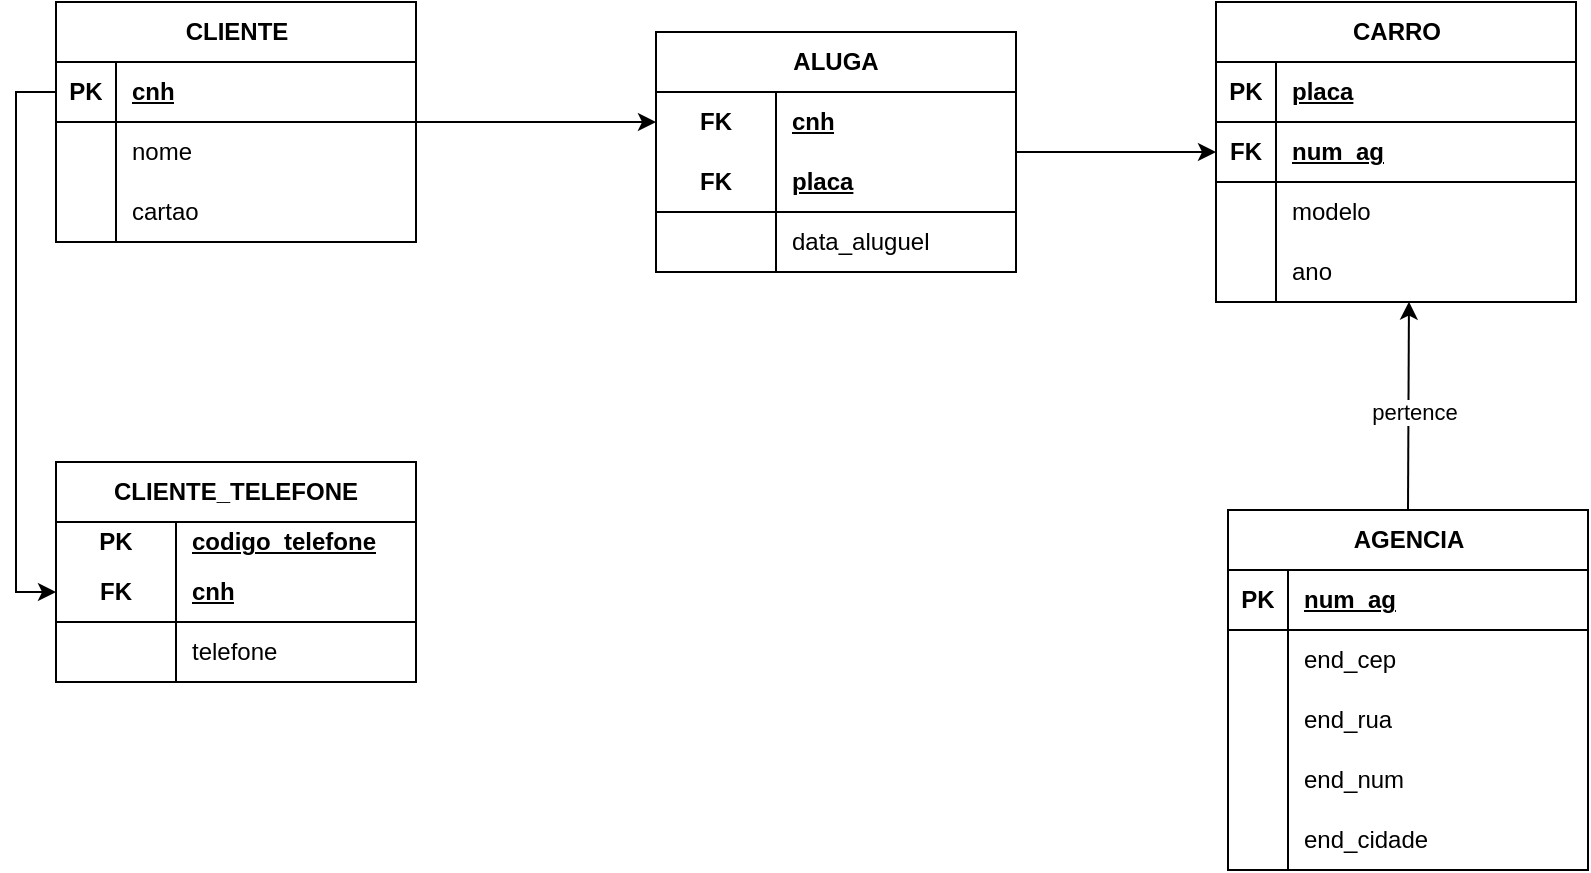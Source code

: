 <mxfile version="22.1.0" type="device">
  <diagram name="Página-1" id="OK178Jg6n4OdQqvo_Pn0">
    <mxGraphModel dx="1015" dy="468" grid="1" gridSize="10" guides="1" tooltips="1" connect="1" arrows="1" fold="1" page="1" pageScale="1" pageWidth="1169" pageHeight="827" math="0" shadow="0">
      <root>
        <mxCell id="0" />
        <mxCell id="1" parent="0" />
        <mxCell id="faM_OJlv5vEh-0IXySGV-147" style="edgeStyle=orthogonalEdgeStyle;rounded=0;orthogonalLoop=1;jettySize=auto;html=1;entryX=0;entryY=0.5;entryDx=0;entryDy=0;" edge="1" parent="1" source="faM_OJlv5vEh-0IXySGV-1" target="faM_OJlv5vEh-0IXySGV-93">
          <mxGeometry relative="1" as="geometry" />
        </mxCell>
        <mxCell id="faM_OJlv5vEh-0IXySGV-1" value="CLIENTE" style="shape=table;startSize=30;container=1;collapsible=1;childLayout=tableLayout;fixedRows=1;rowLines=0;fontStyle=1;align=center;resizeLast=1;html=1;" vertex="1" parent="1">
          <mxGeometry x="204" y="196" width="180" height="120" as="geometry" />
        </mxCell>
        <mxCell id="faM_OJlv5vEh-0IXySGV-105" value="" style="shape=tableRow;horizontal=0;startSize=0;swimlaneHead=0;swimlaneBody=0;fillColor=none;collapsible=0;dropTarget=0;points=[[0,0.5],[1,0.5]];portConstraint=eastwest;top=0;left=0;right=0;bottom=1;" vertex="1" parent="faM_OJlv5vEh-0IXySGV-1">
          <mxGeometry y="30" width="180" height="30" as="geometry" />
        </mxCell>
        <mxCell id="faM_OJlv5vEh-0IXySGV-106" value="PK" style="shape=partialRectangle;connectable=0;fillColor=none;top=0;left=0;bottom=0;right=0;fontStyle=1;overflow=hidden;whiteSpace=wrap;html=1;" vertex="1" parent="faM_OJlv5vEh-0IXySGV-105">
          <mxGeometry width="30" height="30" as="geometry">
            <mxRectangle width="30" height="30" as="alternateBounds" />
          </mxGeometry>
        </mxCell>
        <mxCell id="faM_OJlv5vEh-0IXySGV-107" value="cnh" style="shape=partialRectangle;connectable=0;fillColor=none;top=0;left=0;bottom=0;right=0;align=left;spacingLeft=6;fontStyle=5;overflow=hidden;whiteSpace=wrap;html=1;" vertex="1" parent="faM_OJlv5vEh-0IXySGV-105">
          <mxGeometry x="30" width="150" height="30" as="geometry">
            <mxRectangle width="150" height="30" as="alternateBounds" />
          </mxGeometry>
        </mxCell>
        <mxCell id="faM_OJlv5vEh-0IXySGV-5" value="" style="shape=tableRow;horizontal=0;startSize=0;swimlaneHead=0;swimlaneBody=0;fillColor=none;collapsible=0;dropTarget=0;points=[[0,0.5],[1,0.5]];portConstraint=eastwest;top=0;left=0;right=0;bottom=0;" vertex="1" parent="faM_OJlv5vEh-0IXySGV-1">
          <mxGeometry y="60" width="180" height="30" as="geometry" />
        </mxCell>
        <mxCell id="faM_OJlv5vEh-0IXySGV-6" value="" style="shape=partialRectangle;connectable=0;fillColor=none;top=0;left=0;bottom=0;right=0;editable=1;overflow=hidden;whiteSpace=wrap;html=1;" vertex="1" parent="faM_OJlv5vEh-0IXySGV-5">
          <mxGeometry width="30" height="30" as="geometry">
            <mxRectangle width="30" height="30" as="alternateBounds" />
          </mxGeometry>
        </mxCell>
        <mxCell id="faM_OJlv5vEh-0IXySGV-7" value="nome" style="shape=partialRectangle;connectable=0;fillColor=none;top=0;left=0;bottom=0;right=0;align=left;spacingLeft=6;overflow=hidden;whiteSpace=wrap;html=1;" vertex="1" parent="faM_OJlv5vEh-0IXySGV-5">
          <mxGeometry x="30" width="150" height="30" as="geometry">
            <mxRectangle width="150" height="30" as="alternateBounds" />
          </mxGeometry>
        </mxCell>
        <mxCell id="faM_OJlv5vEh-0IXySGV-8" value="" style="shape=tableRow;horizontal=0;startSize=0;swimlaneHead=0;swimlaneBody=0;fillColor=none;collapsible=0;dropTarget=0;points=[[0,0.5],[1,0.5]];portConstraint=eastwest;top=0;left=0;right=0;bottom=0;" vertex="1" parent="faM_OJlv5vEh-0IXySGV-1">
          <mxGeometry y="90" width="180" height="30" as="geometry" />
        </mxCell>
        <mxCell id="faM_OJlv5vEh-0IXySGV-9" value="" style="shape=partialRectangle;connectable=0;fillColor=none;top=0;left=0;bottom=0;right=0;editable=1;overflow=hidden;whiteSpace=wrap;html=1;" vertex="1" parent="faM_OJlv5vEh-0IXySGV-8">
          <mxGeometry width="30" height="30" as="geometry">
            <mxRectangle width="30" height="30" as="alternateBounds" />
          </mxGeometry>
        </mxCell>
        <mxCell id="faM_OJlv5vEh-0IXySGV-10" value="cartao" style="shape=partialRectangle;connectable=0;fillColor=none;top=0;left=0;bottom=0;right=0;align=left;spacingLeft=6;overflow=hidden;whiteSpace=wrap;html=1;" vertex="1" parent="faM_OJlv5vEh-0IXySGV-8">
          <mxGeometry x="30" width="150" height="30" as="geometry">
            <mxRectangle width="150" height="30" as="alternateBounds" />
          </mxGeometry>
        </mxCell>
        <mxCell id="faM_OJlv5vEh-0IXySGV-115" style="rounded=0;orthogonalLoop=1;jettySize=auto;html=1;entryX=0.536;entryY=0.995;entryDx=0;entryDy=0;entryPerimeter=0;exitX=0.5;exitY=0;exitDx=0;exitDy=0;" edge="1" parent="1" source="faM_OJlv5vEh-0IXySGV-14" target="faM_OJlv5vEh-0IXySGV-34">
          <mxGeometry relative="1" as="geometry">
            <mxPoint x="875.458" y="455.95" as="sourcePoint" />
            <mxPoint x="877.24" y="346.0" as="targetPoint" />
          </mxGeometry>
        </mxCell>
        <mxCell id="faM_OJlv5vEh-0IXySGV-146" value="pertence" style="edgeLabel;html=1;align=center;verticalAlign=middle;resizable=0;points=[];" vertex="1" connectable="0" parent="faM_OJlv5vEh-0IXySGV-115">
          <mxGeometry x="-0.051" y="-3" relative="1" as="geometry">
            <mxPoint as="offset" />
          </mxGeometry>
        </mxCell>
        <mxCell id="faM_OJlv5vEh-0IXySGV-14" value="AGENCIA" style="shape=table;startSize=30;container=1;collapsible=1;childLayout=tableLayout;fixedRows=1;rowLines=0;fontStyle=1;align=center;resizeLast=1;html=1;" vertex="1" parent="1">
          <mxGeometry x="790" y="450" width="180" height="180" as="geometry" />
        </mxCell>
        <mxCell id="faM_OJlv5vEh-0IXySGV-15" value="" style="shape=tableRow;horizontal=0;startSize=0;swimlaneHead=0;swimlaneBody=0;fillColor=none;collapsible=0;dropTarget=0;points=[[0,0.5],[1,0.5]];portConstraint=eastwest;top=0;left=0;right=0;bottom=1;" vertex="1" parent="faM_OJlv5vEh-0IXySGV-14">
          <mxGeometry y="30" width="180" height="30" as="geometry" />
        </mxCell>
        <mxCell id="faM_OJlv5vEh-0IXySGV-16" value="PK" style="shape=partialRectangle;connectable=0;fillColor=none;top=0;left=0;bottom=0;right=0;fontStyle=1;overflow=hidden;whiteSpace=wrap;html=1;" vertex="1" parent="faM_OJlv5vEh-0IXySGV-15">
          <mxGeometry width="30" height="30" as="geometry">
            <mxRectangle width="30" height="30" as="alternateBounds" />
          </mxGeometry>
        </mxCell>
        <mxCell id="faM_OJlv5vEh-0IXySGV-17" value="num_ag" style="shape=partialRectangle;connectable=0;fillColor=none;top=0;left=0;bottom=0;right=0;align=left;spacingLeft=6;fontStyle=5;overflow=hidden;whiteSpace=wrap;html=1;" vertex="1" parent="faM_OJlv5vEh-0IXySGV-15">
          <mxGeometry x="30" width="150" height="30" as="geometry">
            <mxRectangle width="150" height="30" as="alternateBounds" />
          </mxGeometry>
        </mxCell>
        <mxCell id="faM_OJlv5vEh-0IXySGV-18" value="" style="shape=tableRow;horizontal=0;startSize=0;swimlaneHead=0;swimlaneBody=0;fillColor=none;collapsible=0;dropTarget=0;points=[[0,0.5],[1,0.5]];portConstraint=eastwest;top=0;left=0;right=0;bottom=0;" vertex="1" parent="faM_OJlv5vEh-0IXySGV-14">
          <mxGeometry y="60" width="180" height="30" as="geometry" />
        </mxCell>
        <mxCell id="faM_OJlv5vEh-0IXySGV-19" value="" style="shape=partialRectangle;connectable=0;fillColor=none;top=0;left=0;bottom=0;right=0;editable=1;overflow=hidden;whiteSpace=wrap;html=1;" vertex="1" parent="faM_OJlv5vEh-0IXySGV-18">
          <mxGeometry width="30" height="30" as="geometry">
            <mxRectangle width="30" height="30" as="alternateBounds" />
          </mxGeometry>
        </mxCell>
        <mxCell id="faM_OJlv5vEh-0IXySGV-20" value="end_cep&lt;span style=&quot;white-space: pre;&quot;&gt;&#x9;&lt;/span&gt;" style="shape=partialRectangle;connectable=0;fillColor=none;top=0;left=0;bottom=0;right=0;align=left;spacingLeft=6;overflow=hidden;whiteSpace=wrap;html=1;" vertex="1" parent="faM_OJlv5vEh-0IXySGV-18">
          <mxGeometry x="30" width="150" height="30" as="geometry">
            <mxRectangle width="150" height="30" as="alternateBounds" />
          </mxGeometry>
        </mxCell>
        <mxCell id="faM_OJlv5vEh-0IXySGV-21" value="" style="shape=tableRow;horizontal=0;startSize=0;swimlaneHead=0;swimlaneBody=0;fillColor=none;collapsible=0;dropTarget=0;points=[[0,0.5],[1,0.5]];portConstraint=eastwest;top=0;left=0;right=0;bottom=0;" vertex="1" parent="faM_OJlv5vEh-0IXySGV-14">
          <mxGeometry y="90" width="180" height="30" as="geometry" />
        </mxCell>
        <mxCell id="faM_OJlv5vEh-0IXySGV-22" value="" style="shape=partialRectangle;connectable=0;fillColor=none;top=0;left=0;bottom=0;right=0;editable=1;overflow=hidden;whiteSpace=wrap;html=1;" vertex="1" parent="faM_OJlv5vEh-0IXySGV-21">
          <mxGeometry width="30" height="30" as="geometry">
            <mxRectangle width="30" height="30" as="alternateBounds" />
          </mxGeometry>
        </mxCell>
        <mxCell id="faM_OJlv5vEh-0IXySGV-23" value="end_rua" style="shape=partialRectangle;connectable=0;fillColor=none;top=0;left=0;bottom=0;right=0;align=left;spacingLeft=6;overflow=hidden;whiteSpace=wrap;html=1;" vertex="1" parent="faM_OJlv5vEh-0IXySGV-21">
          <mxGeometry x="30" width="150" height="30" as="geometry">
            <mxRectangle width="150" height="30" as="alternateBounds" />
          </mxGeometry>
        </mxCell>
        <mxCell id="faM_OJlv5vEh-0IXySGV-24" value="" style="shape=tableRow;horizontal=0;startSize=0;swimlaneHead=0;swimlaneBody=0;fillColor=none;collapsible=0;dropTarget=0;points=[[0,0.5],[1,0.5]];portConstraint=eastwest;top=0;left=0;right=0;bottom=0;" vertex="1" parent="faM_OJlv5vEh-0IXySGV-14">
          <mxGeometry y="120" width="180" height="30" as="geometry" />
        </mxCell>
        <mxCell id="faM_OJlv5vEh-0IXySGV-25" value="" style="shape=partialRectangle;connectable=0;fillColor=none;top=0;left=0;bottom=0;right=0;editable=1;overflow=hidden;whiteSpace=wrap;html=1;" vertex="1" parent="faM_OJlv5vEh-0IXySGV-24">
          <mxGeometry width="30" height="30" as="geometry">
            <mxRectangle width="30" height="30" as="alternateBounds" />
          </mxGeometry>
        </mxCell>
        <mxCell id="faM_OJlv5vEh-0IXySGV-26" value="end_num" style="shape=partialRectangle;connectable=0;fillColor=none;top=0;left=0;bottom=0;right=0;align=left;spacingLeft=6;overflow=hidden;whiteSpace=wrap;html=1;" vertex="1" parent="faM_OJlv5vEh-0IXySGV-24">
          <mxGeometry x="30" width="150" height="30" as="geometry">
            <mxRectangle width="150" height="30" as="alternateBounds" />
          </mxGeometry>
        </mxCell>
        <mxCell id="faM_OJlv5vEh-0IXySGV-53" style="shape=tableRow;horizontal=0;startSize=0;swimlaneHead=0;swimlaneBody=0;fillColor=none;collapsible=0;dropTarget=0;points=[[0,0.5],[1,0.5]];portConstraint=eastwest;top=0;left=0;right=0;bottom=0;" vertex="1" parent="faM_OJlv5vEh-0IXySGV-14">
          <mxGeometry y="150" width="180" height="30" as="geometry" />
        </mxCell>
        <mxCell id="faM_OJlv5vEh-0IXySGV-54" style="shape=partialRectangle;connectable=0;fillColor=none;top=0;left=0;bottom=0;right=0;editable=1;overflow=hidden;whiteSpace=wrap;html=1;" vertex="1" parent="faM_OJlv5vEh-0IXySGV-53">
          <mxGeometry width="30" height="30" as="geometry">
            <mxRectangle width="30" height="30" as="alternateBounds" />
          </mxGeometry>
        </mxCell>
        <mxCell id="faM_OJlv5vEh-0IXySGV-55" value="end_cidade" style="shape=partialRectangle;connectable=0;fillColor=none;top=0;left=0;bottom=0;right=0;align=left;spacingLeft=6;overflow=hidden;whiteSpace=wrap;html=1;" vertex="1" parent="faM_OJlv5vEh-0IXySGV-53">
          <mxGeometry x="30" width="150" height="30" as="geometry">
            <mxRectangle width="150" height="30" as="alternateBounds" />
          </mxGeometry>
        </mxCell>
        <mxCell id="faM_OJlv5vEh-0IXySGV-27" value="CARRO" style="shape=table;startSize=30;container=1;collapsible=1;childLayout=tableLayout;fixedRows=1;rowLines=0;fontStyle=1;align=center;resizeLast=1;html=1;" vertex="1" parent="1">
          <mxGeometry x="784" y="196" width="180" height="150" as="geometry" />
        </mxCell>
        <mxCell id="faM_OJlv5vEh-0IXySGV-28" value="" style="shape=tableRow;horizontal=0;startSize=0;swimlaneHead=0;swimlaneBody=0;fillColor=none;collapsible=0;dropTarget=0;points=[[0,0.5],[1,0.5]];portConstraint=eastwest;top=0;left=0;right=0;bottom=1;" vertex="1" parent="faM_OJlv5vEh-0IXySGV-27">
          <mxGeometry y="30" width="180" height="30" as="geometry" />
        </mxCell>
        <mxCell id="faM_OJlv5vEh-0IXySGV-29" value="PK" style="shape=partialRectangle;connectable=0;fillColor=none;top=0;left=0;bottom=0;right=0;fontStyle=1;overflow=hidden;whiteSpace=wrap;html=1;" vertex="1" parent="faM_OJlv5vEh-0IXySGV-28">
          <mxGeometry width="30" height="30" as="geometry">
            <mxRectangle width="30" height="30" as="alternateBounds" />
          </mxGeometry>
        </mxCell>
        <mxCell id="faM_OJlv5vEh-0IXySGV-30" value="placa" style="shape=partialRectangle;connectable=0;fillColor=none;top=0;left=0;bottom=0;right=0;align=left;spacingLeft=6;fontStyle=5;overflow=hidden;whiteSpace=wrap;html=1;" vertex="1" parent="faM_OJlv5vEh-0IXySGV-28">
          <mxGeometry x="30" width="150" height="30" as="geometry">
            <mxRectangle width="150" height="30" as="alternateBounds" />
          </mxGeometry>
        </mxCell>
        <mxCell id="faM_OJlv5vEh-0IXySGV-111" style="shape=tableRow;horizontal=0;startSize=0;swimlaneHead=0;swimlaneBody=0;fillColor=none;collapsible=0;dropTarget=0;points=[[0,0.5],[1,0.5]];portConstraint=eastwest;top=0;left=0;right=0;bottom=1;" vertex="1" parent="faM_OJlv5vEh-0IXySGV-27">
          <mxGeometry y="60" width="180" height="30" as="geometry" />
        </mxCell>
        <mxCell id="faM_OJlv5vEh-0IXySGV-112" value="FK" style="shape=partialRectangle;connectable=0;fillColor=none;top=0;left=0;bottom=0;right=0;fontStyle=1;overflow=hidden;whiteSpace=wrap;html=1;" vertex="1" parent="faM_OJlv5vEh-0IXySGV-111">
          <mxGeometry width="30" height="30" as="geometry">
            <mxRectangle width="30" height="30" as="alternateBounds" />
          </mxGeometry>
        </mxCell>
        <mxCell id="faM_OJlv5vEh-0IXySGV-113" value="num_ag" style="shape=partialRectangle;connectable=0;fillColor=none;top=0;left=0;bottom=0;right=0;align=left;spacingLeft=6;fontStyle=5;overflow=hidden;whiteSpace=wrap;html=1;" vertex="1" parent="faM_OJlv5vEh-0IXySGV-111">
          <mxGeometry x="30" width="150" height="30" as="geometry">
            <mxRectangle width="150" height="30" as="alternateBounds" />
          </mxGeometry>
        </mxCell>
        <mxCell id="faM_OJlv5vEh-0IXySGV-31" value="" style="shape=tableRow;horizontal=0;startSize=0;swimlaneHead=0;swimlaneBody=0;fillColor=none;collapsible=0;dropTarget=0;points=[[0,0.5],[1,0.5]];portConstraint=eastwest;top=0;left=0;right=0;bottom=0;" vertex="1" parent="faM_OJlv5vEh-0IXySGV-27">
          <mxGeometry y="90" width="180" height="30" as="geometry" />
        </mxCell>
        <mxCell id="faM_OJlv5vEh-0IXySGV-32" value="" style="shape=partialRectangle;connectable=0;fillColor=none;top=0;left=0;bottom=0;right=0;editable=1;overflow=hidden;whiteSpace=wrap;html=1;" vertex="1" parent="faM_OJlv5vEh-0IXySGV-31">
          <mxGeometry width="30" height="30" as="geometry">
            <mxRectangle width="30" height="30" as="alternateBounds" />
          </mxGeometry>
        </mxCell>
        <mxCell id="faM_OJlv5vEh-0IXySGV-33" value="modelo" style="shape=partialRectangle;connectable=0;fillColor=none;top=0;left=0;bottom=0;right=0;align=left;spacingLeft=6;overflow=hidden;whiteSpace=wrap;html=1;" vertex="1" parent="faM_OJlv5vEh-0IXySGV-31">
          <mxGeometry x="30" width="150" height="30" as="geometry">
            <mxRectangle width="150" height="30" as="alternateBounds" />
          </mxGeometry>
        </mxCell>
        <mxCell id="faM_OJlv5vEh-0IXySGV-34" value="" style="shape=tableRow;horizontal=0;startSize=0;swimlaneHead=0;swimlaneBody=0;fillColor=none;collapsible=0;dropTarget=0;points=[[0,0.5],[1,0.5]];portConstraint=eastwest;top=0;left=0;right=0;bottom=0;" vertex="1" parent="faM_OJlv5vEh-0IXySGV-27">
          <mxGeometry y="120" width="180" height="30" as="geometry" />
        </mxCell>
        <mxCell id="faM_OJlv5vEh-0IXySGV-35" value="" style="shape=partialRectangle;connectable=0;fillColor=none;top=0;left=0;bottom=0;right=0;editable=1;overflow=hidden;whiteSpace=wrap;html=1;" vertex="1" parent="faM_OJlv5vEh-0IXySGV-34">
          <mxGeometry width="30" height="30" as="geometry">
            <mxRectangle width="30" height="30" as="alternateBounds" />
          </mxGeometry>
        </mxCell>
        <mxCell id="faM_OJlv5vEh-0IXySGV-36" value="ano" style="shape=partialRectangle;connectable=0;fillColor=none;top=0;left=0;bottom=0;right=0;align=left;spacingLeft=6;overflow=hidden;whiteSpace=wrap;html=1;" vertex="1" parent="faM_OJlv5vEh-0IXySGV-34">
          <mxGeometry x="30" width="150" height="30" as="geometry">
            <mxRectangle width="150" height="30" as="alternateBounds" />
          </mxGeometry>
        </mxCell>
        <mxCell id="faM_OJlv5vEh-0IXySGV-66" value="CLIENTE_TELEFONE" style="shape=table;startSize=30;container=1;collapsible=1;childLayout=tableLayout;fixedRows=1;rowLines=0;fontStyle=1;align=center;resizeLast=1;html=1;whiteSpace=wrap;" vertex="1" parent="1">
          <mxGeometry x="204" y="426" width="180" height="110" as="geometry" />
        </mxCell>
        <mxCell id="faM_OJlv5vEh-0IXySGV-67" value="" style="shape=tableRow;horizontal=0;startSize=0;swimlaneHead=0;swimlaneBody=0;fillColor=none;collapsible=0;dropTarget=0;points=[[0,0.5],[1,0.5]];portConstraint=eastwest;top=0;left=0;right=0;bottom=0;html=1;" vertex="1" parent="faM_OJlv5vEh-0IXySGV-66">
          <mxGeometry y="30" width="180" height="20" as="geometry" />
        </mxCell>
        <mxCell id="faM_OJlv5vEh-0IXySGV-68" value="PK" style="shape=partialRectangle;connectable=0;fillColor=none;top=0;left=0;bottom=0;right=0;fontStyle=1;overflow=hidden;html=1;whiteSpace=wrap;" vertex="1" parent="faM_OJlv5vEh-0IXySGV-67">
          <mxGeometry width="60" height="20" as="geometry">
            <mxRectangle width="60" height="20" as="alternateBounds" />
          </mxGeometry>
        </mxCell>
        <mxCell id="faM_OJlv5vEh-0IXySGV-69" value="codigo_telefone" style="shape=partialRectangle;connectable=0;fillColor=none;top=0;left=0;bottom=0;right=0;align=left;spacingLeft=6;fontStyle=5;overflow=hidden;html=1;whiteSpace=wrap;" vertex="1" parent="faM_OJlv5vEh-0IXySGV-67">
          <mxGeometry x="60" width="120" height="20" as="geometry">
            <mxRectangle width="120" height="20" as="alternateBounds" />
          </mxGeometry>
        </mxCell>
        <mxCell id="faM_OJlv5vEh-0IXySGV-70" value="" style="shape=tableRow;horizontal=0;startSize=0;swimlaneHead=0;swimlaneBody=0;fillColor=none;collapsible=0;dropTarget=0;points=[[0,0.5],[1,0.5]];portConstraint=eastwest;top=0;left=0;right=0;bottom=1;html=1;" vertex="1" parent="faM_OJlv5vEh-0IXySGV-66">
          <mxGeometry y="50" width="180" height="30" as="geometry" />
        </mxCell>
        <mxCell id="faM_OJlv5vEh-0IXySGV-71" value="FK" style="shape=partialRectangle;connectable=0;fillColor=none;top=0;left=0;bottom=0;right=0;fontStyle=1;overflow=hidden;html=1;whiteSpace=wrap;" vertex="1" parent="faM_OJlv5vEh-0IXySGV-70">
          <mxGeometry width="60" height="30" as="geometry">
            <mxRectangle width="60" height="30" as="alternateBounds" />
          </mxGeometry>
        </mxCell>
        <mxCell id="faM_OJlv5vEh-0IXySGV-72" value="cnh" style="shape=partialRectangle;connectable=0;fillColor=none;top=0;left=0;bottom=0;right=0;align=left;spacingLeft=6;fontStyle=5;overflow=hidden;html=1;whiteSpace=wrap;" vertex="1" parent="faM_OJlv5vEh-0IXySGV-70">
          <mxGeometry x="60" width="120" height="30" as="geometry">
            <mxRectangle width="120" height="30" as="alternateBounds" />
          </mxGeometry>
        </mxCell>
        <mxCell id="faM_OJlv5vEh-0IXySGV-73" value="" style="shape=tableRow;horizontal=0;startSize=0;swimlaneHead=0;swimlaneBody=0;fillColor=none;collapsible=0;dropTarget=0;points=[[0,0.5],[1,0.5]];portConstraint=eastwest;top=0;left=0;right=0;bottom=0;html=1;" vertex="1" parent="faM_OJlv5vEh-0IXySGV-66">
          <mxGeometry y="80" width="180" height="30" as="geometry" />
        </mxCell>
        <mxCell id="faM_OJlv5vEh-0IXySGV-74" value="" style="shape=partialRectangle;connectable=0;fillColor=none;top=0;left=0;bottom=0;right=0;editable=1;overflow=hidden;html=1;whiteSpace=wrap;" vertex="1" parent="faM_OJlv5vEh-0IXySGV-73">
          <mxGeometry width="60" height="30" as="geometry">
            <mxRectangle width="60" height="30" as="alternateBounds" />
          </mxGeometry>
        </mxCell>
        <mxCell id="faM_OJlv5vEh-0IXySGV-75" value="telefone" style="shape=partialRectangle;connectable=0;fillColor=none;top=0;left=0;bottom=0;right=0;align=left;spacingLeft=6;overflow=hidden;html=1;whiteSpace=wrap;" vertex="1" parent="faM_OJlv5vEh-0IXySGV-73">
          <mxGeometry x="60" width="120" height="30" as="geometry">
            <mxRectangle width="120" height="30" as="alternateBounds" />
          </mxGeometry>
        </mxCell>
        <mxCell id="faM_OJlv5vEh-0IXySGV-109" style="rounded=0;orthogonalLoop=1;jettySize=auto;html=1;entryX=1;entryY=0.5;entryDx=0;entryDy=0;" edge="1" parent="1" source="faM_OJlv5vEh-0IXySGV-92" target="faM_OJlv5vEh-0IXySGV-2">
          <mxGeometry relative="1" as="geometry" />
        </mxCell>
        <mxCell id="faM_OJlv5vEh-0IXySGV-110" style="rounded=0;orthogonalLoop=1;jettySize=auto;html=1;entryX=0;entryY=0.5;entryDx=0;entryDy=0;" edge="1" parent="1" source="faM_OJlv5vEh-0IXySGV-92" target="faM_OJlv5vEh-0IXySGV-111">
          <mxGeometry relative="1" as="geometry" />
        </mxCell>
        <mxCell id="faM_OJlv5vEh-0IXySGV-92" value="ALUGA" style="shape=table;startSize=30;container=1;collapsible=1;childLayout=tableLayout;fixedRows=1;rowLines=0;fontStyle=1;align=center;resizeLast=1;html=1;whiteSpace=wrap;" vertex="1" parent="1">
          <mxGeometry x="504" y="211" width="180" height="120" as="geometry" />
        </mxCell>
        <mxCell id="faM_OJlv5vEh-0IXySGV-93" value="" style="shape=tableRow;horizontal=0;startSize=0;swimlaneHead=0;swimlaneBody=0;fillColor=none;collapsible=0;dropTarget=0;points=[[0,0.5],[1,0.5]];portConstraint=eastwest;top=0;left=0;right=0;bottom=0;html=1;" vertex="1" parent="faM_OJlv5vEh-0IXySGV-92">
          <mxGeometry y="30" width="180" height="30" as="geometry" />
        </mxCell>
        <mxCell id="faM_OJlv5vEh-0IXySGV-94" value="FK" style="shape=partialRectangle;connectable=0;fillColor=none;top=0;left=0;bottom=0;right=0;fontStyle=1;overflow=hidden;html=1;whiteSpace=wrap;" vertex="1" parent="faM_OJlv5vEh-0IXySGV-93">
          <mxGeometry width="60" height="30" as="geometry">
            <mxRectangle width="60" height="30" as="alternateBounds" />
          </mxGeometry>
        </mxCell>
        <mxCell id="faM_OJlv5vEh-0IXySGV-95" value="cnh" style="shape=partialRectangle;connectable=0;fillColor=none;top=0;left=0;bottom=0;right=0;align=left;spacingLeft=6;fontStyle=5;overflow=hidden;html=1;whiteSpace=wrap;" vertex="1" parent="faM_OJlv5vEh-0IXySGV-93">
          <mxGeometry x="60" width="120" height="30" as="geometry">
            <mxRectangle width="120" height="30" as="alternateBounds" />
          </mxGeometry>
        </mxCell>
        <mxCell id="faM_OJlv5vEh-0IXySGV-96" value="" style="shape=tableRow;horizontal=0;startSize=0;swimlaneHead=0;swimlaneBody=0;fillColor=none;collapsible=0;dropTarget=0;points=[[0,0.5],[1,0.5]];portConstraint=eastwest;top=0;left=0;right=0;bottom=1;html=1;" vertex="1" parent="faM_OJlv5vEh-0IXySGV-92">
          <mxGeometry y="60" width="180" height="30" as="geometry" />
        </mxCell>
        <mxCell id="faM_OJlv5vEh-0IXySGV-97" value="FK" style="shape=partialRectangle;connectable=0;fillColor=none;top=0;left=0;bottom=0;right=0;fontStyle=1;overflow=hidden;html=1;whiteSpace=wrap;" vertex="1" parent="faM_OJlv5vEh-0IXySGV-96">
          <mxGeometry width="60" height="30" as="geometry">
            <mxRectangle width="60" height="30" as="alternateBounds" />
          </mxGeometry>
        </mxCell>
        <mxCell id="faM_OJlv5vEh-0IXySGV-98" value="placa" style="shape=partialRectangle;connectable=0;fillColor=none;top=0;left=0;bottom=0;right=0;align=left;spacingLeft=6;fontStyle=5;overflow=hidden;html=1;whiteSpace=wrap;" vertex="1" parent="faM_OJlv5vEh-0IXySGV-96">
          <mxGeometry x="60" width="120" height="30" as="geometry">
            <mxRectangle width="120" height="30" as="alternateBounds" />
          </mxGeometry>
        </mxCell>
        <mxCell id="faM_OJlv5vEh-0IXySGV-99" value="" style="shape=tableRow;horizontal=0;startSize=0;swimlaneHead=0;swimlaneBody=0;fillColor=none;collapsible=0;dropTarget=0;points=[[0,0.5],[1,0.5]];portConstraint=eastwest;top=0;left=0;right=0;bottom=0;html=1;" vertex="1" parent="faM_OJlv5vEh-0IXySGV-92">
          <mxGeometry y="90" width="180" height="30" as="geometry" />
        </mxCell>
        <mxCell id="faM_OJlv5vEh-0IXySGV-100" value="" style="shape=partialRectangle;connectable=0;fillColor=none;top=0;left=0;bottom=0;right=0;editable=1;overflow=hidden;html=1;whiteSpace=wrap;" vertex="1" parent="faM_OJlv5vEh-0IXySGV-99">
          <mxGeometry width="60" height="30" as="geometry">
            <mxRectangle width="60" height="30" as="alternateBounds" />
          </mxGeometry>
        </mxCell>
        <mxCell id="faM_OJlv5vEh-0IXySGV-101" value="data_aluguel" style="shape=partialRectangle;connectable=0;fillColor=none;top=0;left=0;bottom=0;right=0;align=left;spacingLeft=6;overflow=hidden;html=1;whiteSpace=wrap;" vertex="1" parent="faM_OJlv5vEh-0IXySGV-99">
          <mxGeometry x="60" width="120" height="30" as="geometry">
            <mxRectangle width="120" height="30" as="alternateBounds" />
          </mxGeometry>
        </mxCell>
        <mxCell id="faM_OJlv5vEh-0IXySGV-108" style="edgeStyle=orthogonalEdgeStyle;rounded=0;orthogonalLoop=1;jettySize=auto;html=1;exitX=0;exitY=0.5;exitDx=0;exitDy=0;entryX=0;entryY=0.5;entryDx=0;entryDy=0;" edge="1" parent="1" source="faM_OJlv5vEh-0IXySGV-105" target="faM_OJlv5vEh-0IXySGV-70">
          <mxGeometry relative="1" as="geometry" />
        </mxCell>
      </root>
    </mxGraphModel>
  </diagram>
</mxfile>
